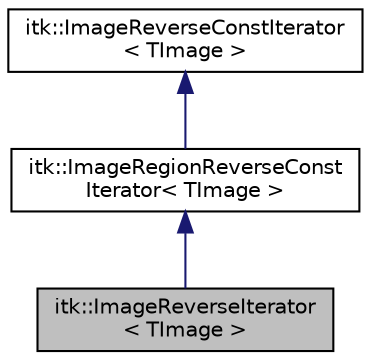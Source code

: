 digraph "itk::ImageReverseIterator&lt; TImage &gt;"
{
 // LATEX_PDF_SIZE
  edge [fontname="Helvetica",fontsize="10",labelfontname="Helvetica",labelfontsize="10"];
  node [fontname="Helvetica",fontsize="10",shape=record];
  Node1 [label="itk::ImageReverseIterator\l\< TImage \>",height=0.2,width=0.4,color="black", fillcolor="grey75", style="filled", fontcolor="black",tooltip="A multi-dimensional image iterator designed to walk a specified region in reverse."];
  Node2 -> Node1 [dir="back",color="midnightblue",fontsize="10",style="solid",fontname="Helvetica"];
  Node2 [label="itk::ImageRegionReverseConst\lIterator\< TImage \>",height=0.2,width=0.4,color="black", fillcolor="white", style="filled",URL="$classitk_1_1ImageRegionReverseConstIterator.html",tooltip="A multi-dimensional image iterator designed to walk a specified image region in reverse."];
  Node3 -> Node2 [dir="back",color="midnightblue",fontsize="10",style="solid",fontname="Helvetica"];
  Node3 [label="itk::ImageReverseConstIterator\l\< TImage \>",height=0.2,width=0.4,color="black", fillcolor="white", style="filled",URL="$classitk_1_1ImageReverseConstIterator.html",tooltip="Multi-dimensional image iterator."];
}
